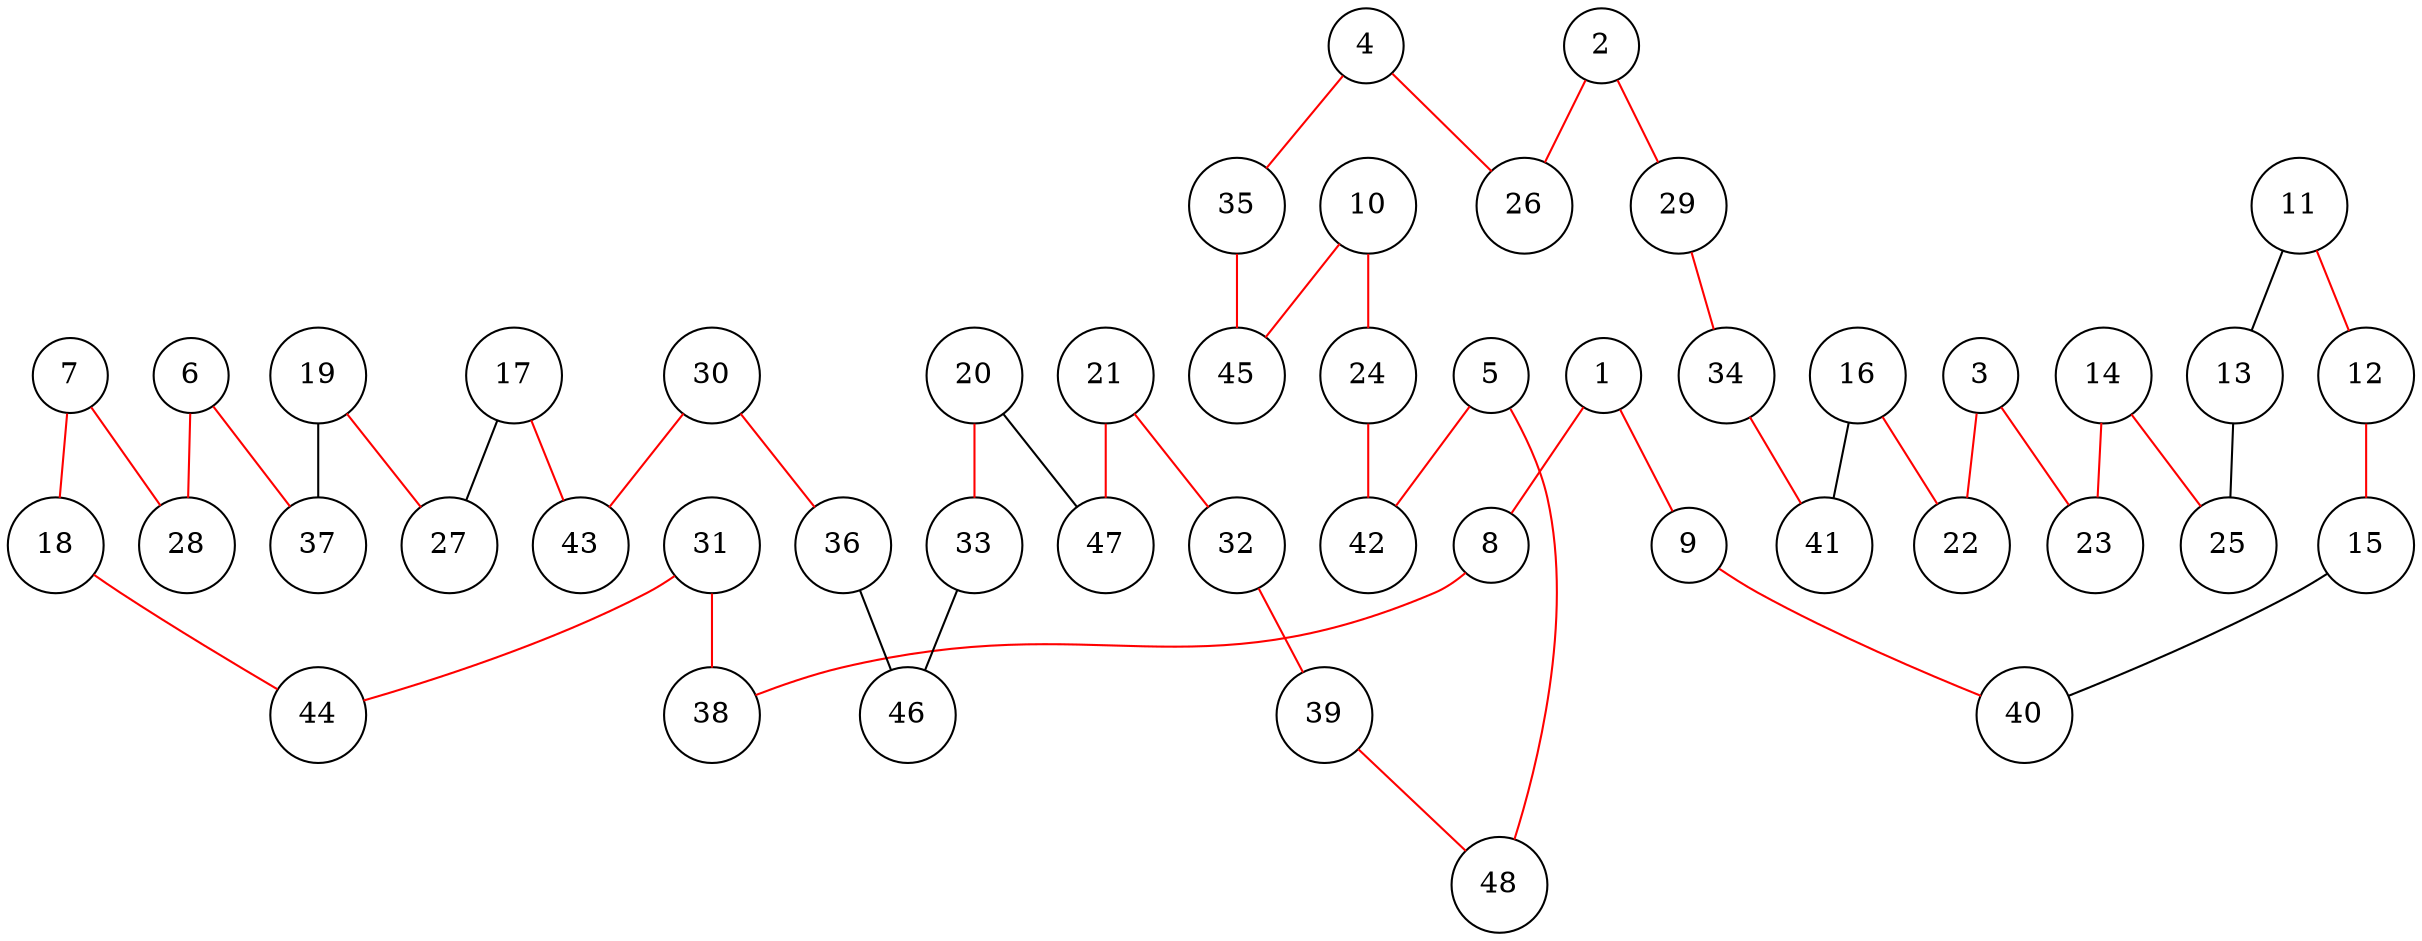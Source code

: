graph att48 {
	node [shape=circle fillcolor=white]
	1 [ pos = "17.351198,3.743880!"]
	2 [ pos = "5.753672,0.025767!"]
	3 [ pos = "14.248905,3.669157!"]
	4 [ pos = "1.033239,2.166967!"]
	5 [ pos = "7.941252,4.236022!"]
	6 [ pos = "19.603195,11.486730!"]
	7 [ pos = "19.513012,9.574852!"]
	8 [ pos = "18.719402,3.267199!"]
	9 [ pos = "17.773770,4.856996!"]
	10 [ pos = "2.865241,5.279567!"]
	11 [ pos = "14.089152,6.714764!"]
	12 [ pos = "15.431590,7.402731!"]
	13 [ pos = "12.125741,6.889977!"]
	14 [ pos = "11.883535,5.243494!"]
	15 [ pos = "16.354032,6.913167!"]
	16 [ pos = "15.735635,1.723783!"]
	17 [ pos = "19.610925,13.357382!"]
	18 [ pos = "19.227003,9.250193!"]
	19 [ pos = "19.922700,12.169544!"]
	20 [ pos = "15.202267,9.175470!"]
	21 [ pos = "11.551147,8.680752!"]
	22 [ pos = "15.720175,2.860088!"]
	23 [ pos = "13.396032,5.622262!"]
	24 [ pos = "4.207678,7.237825!"]
	25 [ pos = "11.097655,5.982994!"]
	26 [ pos = "1.739242,2.592115!"]
	27 [ pos = "19.466632,12.416903!"]
	28 [ pos = "19.430559,10.257666!"]
	29 [ pos = "8.186035,1.947952!"]
	30 [ pos = "18.943571,11.610410!"]
	31 [ pos = "19.440866,7.217212!"]
	32 [ pos = "8.361247,8.515846!"]
	33 [ pos = "16.557588,8.175728!"]
	34 [ pos = "11.873229,3.086833!"]
	35 [ pos = "0.059263,5.709869!"]
	36 [ pos = "18.675599,9.737181!"]
	37 [ pos = "20.000000,11.839732!"]
	38 [ pos = "19.046637,5.782015!"]
	39 [ pos = "8.977068,7.289358!"]
	40 [ pos = "16.158207,5.501159!"]
	41 [ pos = "12.844628,0.360732!"]
	42 [ pos = "4.936872,4.042772!"]
	43 [ pos = "18.758052,12.623035!"]
	44 [ pos = "19.348106,8.345787!"]
	45 [ pos = "0.025767,6.895130!"]
	46 [ pos = "17.539294,7.711930!"]
	47 [ pos = "13.359959,8.394744!"]
	48 [ pos = "7.789230,5.003865!"]

	1 -- 8 [color = red]
	1 -- 9 [color = red]
	2 -- 26 [color = red]
	2 -- 29 [color = red]
	3 -- 22 [color = red]
	3 -- 23 [color = red]
	4 -- 26 [color = red]
	4 -- 35 [color = red]
	5 -- 42 [color = red]
	5 -- 48 [color = red]
	6 -- 28 [color = red]
	6 -- 37 [color = red]
	7 -- 18 [color = red]
	7 -- 28 [color = red]
	8 -- 38 [color = red]
	9 -- 40 [color = red]
	10 -- 24 [color = red]
	10 -- 45 [color = red]
	11 -- 12 [color = red]
	11 -- 13 [color = black]
	12 -- 15 [color = red]
	13 -- 25 [color = black]
	14 -- 23 [color = red]
	14 -- 25 [color = red]
	15 -- 40 [color = black]
	16 -- 22 [color = red]
	16 -- 41 [color = black]
	17 -- 27 [color = black]
	17 -- 43 [color = red]
	18 -- 44 [color = red]
	19 -- 27 [color = red]
	19 -- 37 [color = black]
	20 -- 33 [color = red]
	20 -- 47 [color = black]
	21 -- 32 [color = red]
	21 -- 47 [color = red]
	24 -- 42 [color = red]
	29 -- 34 [color = red]
	30 -- 36 [color = red]
	30 -- 43 [color = red]
	31 -- 38 [color = red]
	31 -- 44 [color = red]
	32 -- 39 [color = red]
	33 -- 46 [color = black]
	34 -- 41 [color = red]
	35 -- 45 [color = red]
	36 -- 46 [color = black]
	39 -- 48 [color = red]
}